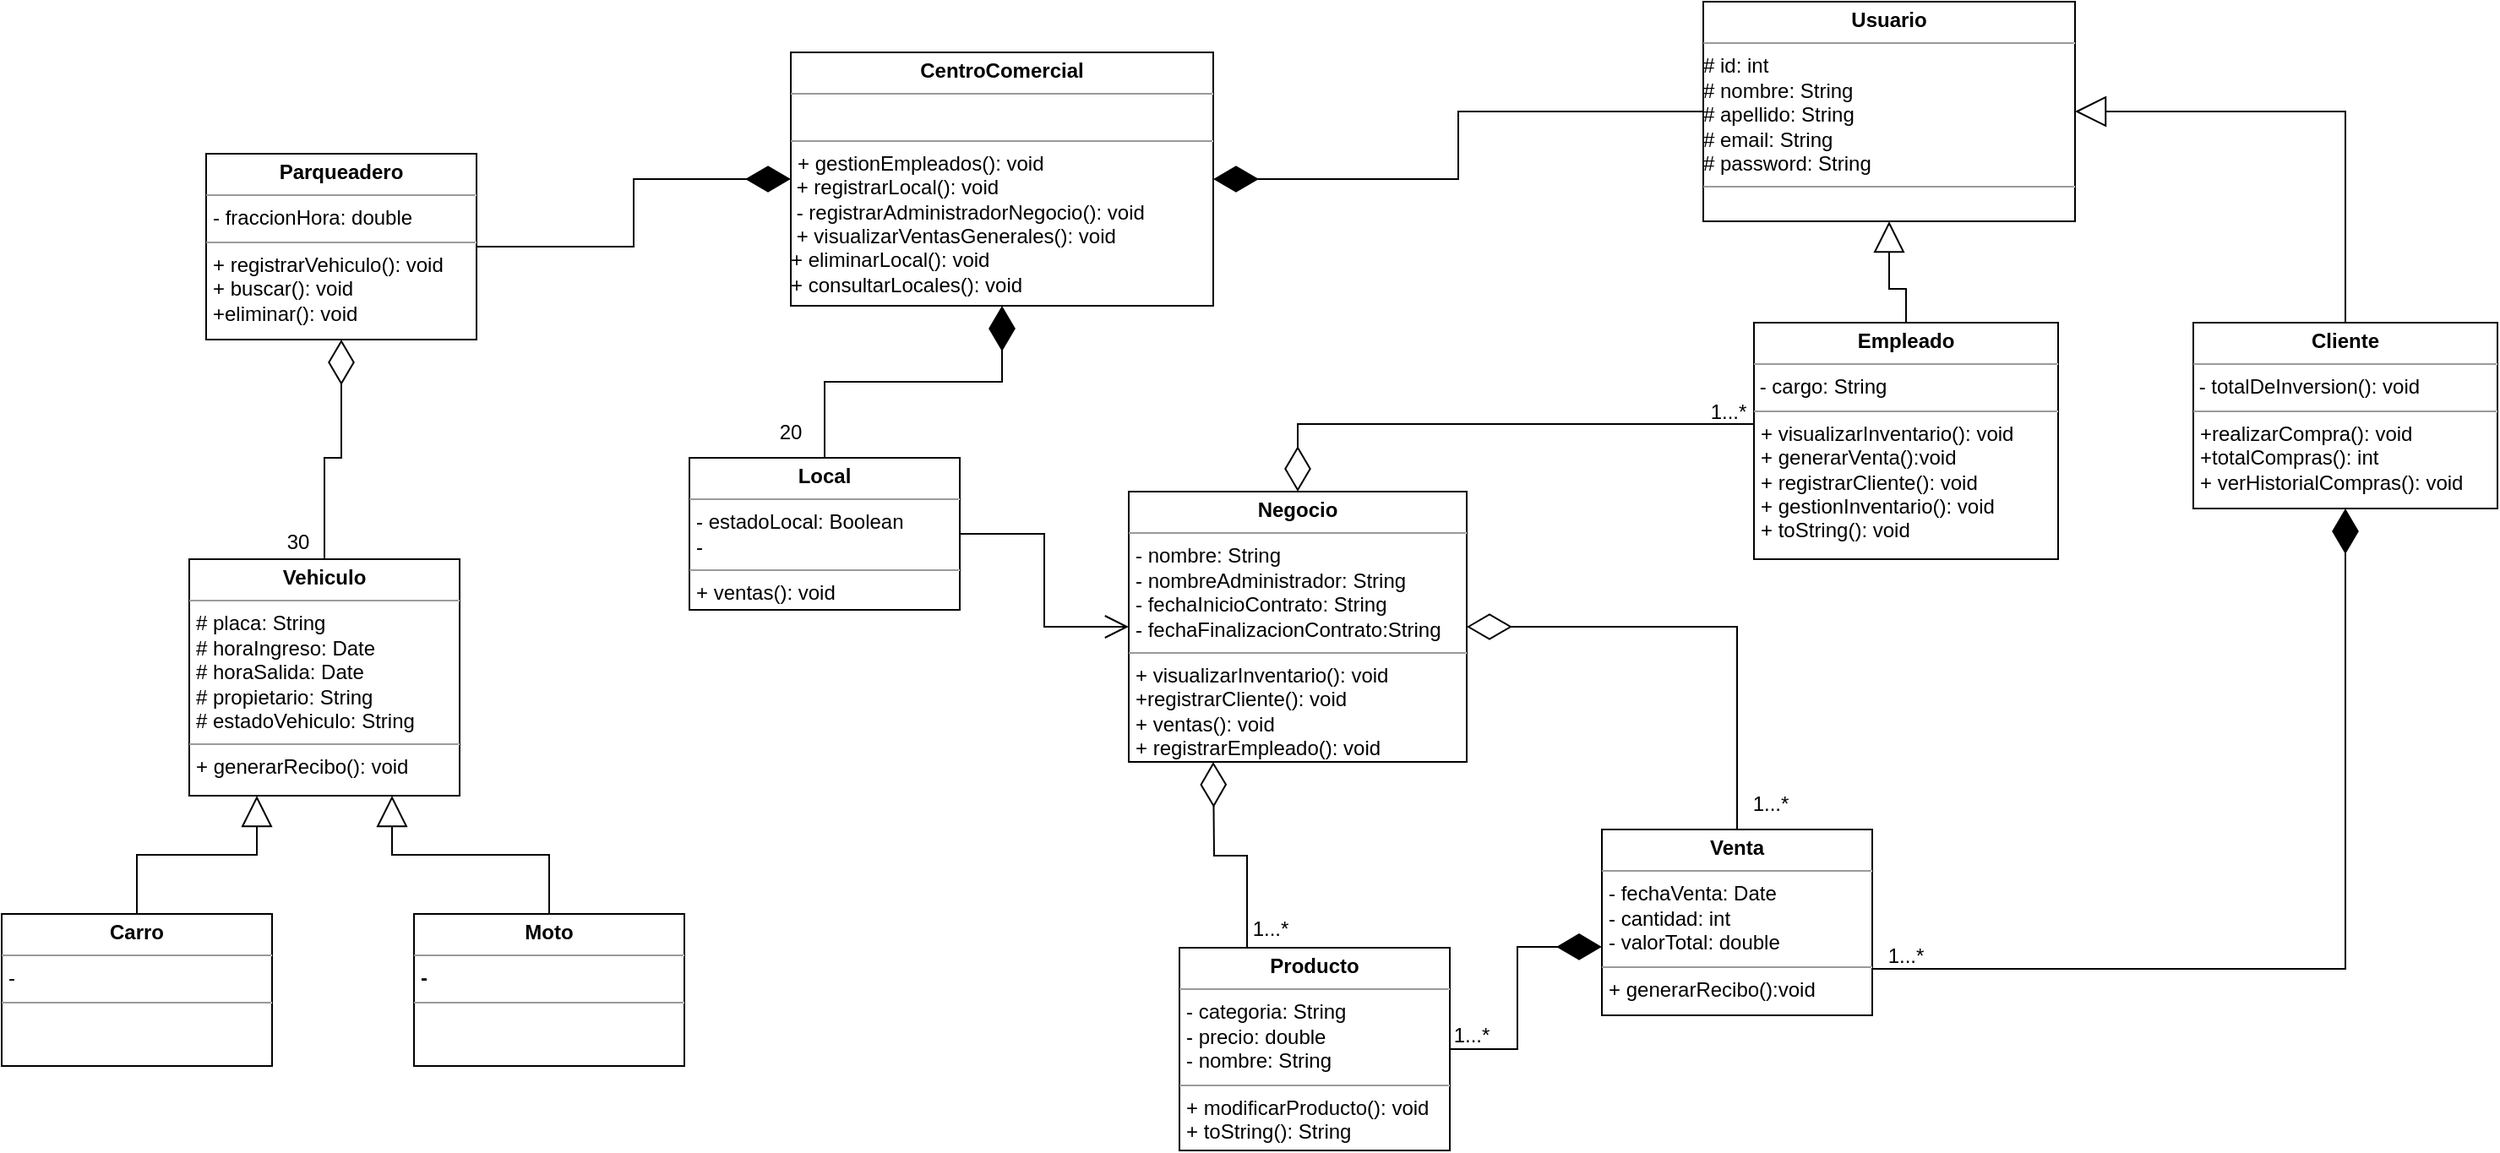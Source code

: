 <mxfile version="20.5.3" type="github" pages="4">
  <diagram id="Se-fUFtjOkQhfNqIs3zy" name="Página-7">
    <mxGraphModel dx="1676" dy="1002" grid="1" gridSize="10" guides="1" tooltips="1" connect="1" arrows="1" fold="1" page="1" pageScale="1" pageWidth="1700" pageHeight="1100" math="0" shadow="0">
      <root>
        <mxCell id="0" />
        <mxCell id="1" parent="0" />
        <mxCell id="FyIRHZAKR3jJsP5KFHac-171" value="&lt;p style=&quot;margin:0px;margin-top:4px;text-align:center;&quot;&gt;&lt;b&gt;CentroComercial&lt;/b&gt;&lt;/p&gt;&lt;hr size=&quot;1&quot;&gt;&lt;p style=&quot;margin:0px;margin-left:4px;&quot;&gt;&lt;br&gt;&lt;/p&gt;&lt;hr size=&quot;1&quot;&gt;&lt;p style=&quot;margin:0px;margin-left:4px;&quot;&gt;+ gestionEmpleados(): void&lt;br&gt;&lt;/p&gt;&lt;div&gt;&amp;nbsp;+ registrarLocal(): void&lt;/div&gt;&lt;div&gt;&amp;nbsp;- registrarAdministradorNegocio(): void&lt;/div&gt;&lt;div&gt;&amp;nbsp;+ visualizarVentasGenerales(): void&lt;/div&gt;&lt;div&gt;+ eliminarLocal(): void&lt;/div&gt;&lt;div&gt;+ consultarLocales(): void&lt;br&gt;&lt;/div&gt;" style="verticalAlign=top;align=left;overflow=fill;fontSize=12;fontFamily=Helvetica;html=1;" parent="1" vertex="1">
          <mxGeometry x="563" y="150" width="250" height="150" as="geometry" />
        </mxCell>
        <mxCell id="FyIRHZAKR3jJsP5KFHac-172" value="&lt;p style=&quot;margin:0px;margin-top:4px;text-align:center;&quot;&gt;&lt;b&gt;Negocio&lt;/b&gt;&lt;/p&gt;&lt;hr size=&quot;1&quot;&gt;&lt;p style=&quot;margin:0px;margin-left:4px;&quot;&gt;- nombre: String&lt;br&gt;&lt;/p&gt;&lt;p style=&quot;margin:0px;margin-left:4px;&quot;&gt;- nombreAdministrador: String&lt;/p&gt;&lt;p style=&quot;margin:0px;margin-left:4px;&quot;&gt;- fechaInicioContrato: String&lt;/p&gt;&lt;p style=&quot;margin:0px;margin-left:4px;&quot;&gt;- fechaFinalizacionContrato:String&lt;br&gt;&lt;/p&gt;&lt;hr size=&quot;1&quot;&gt;&lt;p style=&quot;margin:0px;margin-left:4px;&quot;&gt;+ visualizarInventario(): void&lt;/p&gt;&lt;p style=&quot;margin:0px;margin-left:4px;&quot;&gt;+registrarCliente(): void&lt;/p&gt;&lt;p style=&quot;margin:0px;margin-left:4px;&quot;&gt;+ ventas(): void&lt;/p&gt;&lt;p style=&quot;margin:0px;margin-left:4px;&quot;&gt;+ registrarEmpleado(): void&lt;br&gt;&lt;/p&gt;&lt;p style=&quot;margin:0px;margin-left:4px;&quot;&gt;+ toString(): String&lt;/p&gt;&lt;p style=&quot;margin:0px;margin-left:4px;&quot;&gt;&lt;br&gt;&lt;/p&gt;" style="verticalAlign=top;align=left;overflow=fill;fontSize=12;fontFamily=Helvetica;html=1;" parent="1" vertex="1">
          <mxGeometry x="763" y="410" width="200" height="160" as="geometry" />
        </mxCell>
        <mxCell id="FyIRHZAKR3jJsP5KFHac-173" value="&lt;p style=&quot;margin:0px;margin-top:4px;text-align:center;&quot;&gt;&lt;b&gt;Local&lt;/b&gt;&lt;/p&gt;&lt;hr size=&quot;1&quot;&gt;&lt;p style=&quot;margin:0px;margin-left:4px;&quot;&gt;- estadoLocal: Boolean&lt;/p&gt;&lt;p style=&quot;margin:0px;margin-left:4px;&quot;&gt;- &lt;br&gt;&lt;/p&gt;&lt;hr size=&quot;1&quot;&gt;&lt;p style=&quot;margin:0px;margin-left:4px;&quot;&gt;+ ventas(): void&lt;br&gt;&lt;/p&gt;" style="verticalAlign=top;align=left;overflow=fill;fontSize=12;fontFamily=Helvetica;html=1;" parent="1" vertex="1">
          <mxGeometry x="503" y="390" width="160" height="90" as="geometry" />
        </mxCell>
        <mxCell id="FyIRHZAKR3jJsP5KFHac-174" value="" style="endArrow=diamondThin;endFill=1;endSize=24;html=1;rounded=0;entryX=0.5;entryY=1;entryDx=0;entryDy=0;exitX=0.5;exitY=0;exitDx=0;exitDy=0;edgeStyle=orthogonalEdgeStyle;" parent="1" source="FyIRHZAKR3jJsP5KFHac-173" target="FyIRHZAKR3jJsP5KFHac-171" edge="1">
          <mxGeometry width="160" relative="1" as="geometry">
            <mxPoint x="683" y="320" as="sourcePoint" />
            <mxPoint x="843" y="320" as="targetPoint" />
          </mxGeometry>
        </mxCell>
        <mxCell id="FyIRHZAKR3jJsP5KFHac-175" value="&lt;p style=&quot;margin:0px;margin-top:4px;text-align:center;&quot;&gt;&lt;b&gt;Parqueadero&lt;/b&gt;&lt;/p&gt;&lt;hr size=&quot;1&quot;&gt;&lt;p style=&quot;margin:0px;margin-left:4px;&quot;&gt;- fraccionHora: double&lt;br&gt;&lt;/p&gt;&lt;hr size=&quot;1&quot;&gt;&lt;p style=&quot;margin:0px;margin-left:4px;&quot;&gt;+ registrarVehiculo(): void&lt;/p&gt;&lt;p style=&quot;margin:0px;margin-left:4px;&quot;&gt;+ buscar(): void&lt;/p&gt;&lt;p style=&quot;margin:0px;margin-left:4px;&quot;&gt;+eliminar(): void&lt;br&gt;&lt;/p&gt;" style="verticalAlign=top;align=left;overflow=fill;fontSize=12;fontFamily=Helvetica;html=1;" parent="1" vertex="1">
          <mxGeometry x="217" y="210" width="160" height="110" as="geometry" />
        </mxCell>
        <mxCell id="FyIRHZAKR3jJsP5KFHac-176" value="" style="endArrow=diamondThin;endFill=1;endSize=24;html=1;rounded=0;entryX=0;entryY=0.5;entryDx=0;entryDy=0;exitX=1;exitY=0.5;exitDx=0;exitDy=0;edgeStyle=orthogonalEdgeStyle;" parent="1" source="FyIRHZAKR3jJsP5KFHac-175" target="FyIRHZAKR3jJsP5KFHac-171" edge="1">
          <mxGeometry width="160" relative="1" as="geometry">
            <mxPoint x="583.0" y="340.0" as="sourcePoint" />
            <mxPoint x="743.0" y="250.0" as="targetPoint" />
          </mxGeometry>
        </mxCell>
        <mxCell id="FyIRHZAKR3jJsP5KFHac-177" value="" style="endArrow=open;endFill=1;endSize=12;html=1;rounded=0;exitX=1;exitY=0.5;exitDx=0;exitDy=0;entryX=0;entryY=0.5;entryDx=0;entryDy=0;edgeStyle=orthogonalEdgeStyle;" parent="1" source="FyIRHZAKR3jJsP5KFHac-173" target="FyIRHZAKR3jJsP5KFHac-172" edge="1">
          <mxGeometry width="160" relative="1" as="geometry">
            <mxPoint x="673" y="460" as="sourcePoint" />
            <mxPoint x="833" y="460" as="targetPoint" />
          </mxGeometry>
        </mxCell>
        <mxCell id="FyIRHZAKR3jJsP5KFHac-178" value="20" style="text;html=1;strokeColor=none;fillColor=none;align=center;verticalAlign=middle;whiteSpace=wrap;rounded=0;" parent="1" vertex="1">
          <mxGeometry x="533" y="360" width="60" height="30" as="geometry" />
        </mxCell>
        <mxCell id="FyIRHZAKR3jJsP5KFHac-180" value="&lt;p style=&quot;margin:0px;margin-top:4px;text-align:center;&quot;&gt;&lt;b&gt;Venta&lt;/b&gt;&lt;/p&gt;&lt;hr size=&quot;1&quot;&gt;&lt;p style=&quot;margin:0px;margin-left:4px;&quot;&gt;- fechaVenta: Date&lt;/p&gt;&lt;p style=&quot;margin:0px;margin-left:4px;&quot;&gt;- cantidad: int&lt;/p&gt;&lt;p style=&quot;margin:0px;margin-left:4px;&quot;&gt;- valorTotal: double&lt;br&gt;&lt;/p&gt;&lt;hr size=&quot;1&quot;&gt;&lt;p style=&quot;margin:0px;margin-left:4px;&quot;&gt;+ generarRecibo():void&lt;br&gt;&lt;/p&gt;" style="verticalAlign=top;align=left;overflow=fill;fontSize=12;fontFamily=Helvetica;html=1;" parent="1" vertex="1">
          <mxGeometry x="1043" y="610" width="160" height="110" as="geometry" />
        </mxCell>
        <mxCell id="FyIRHZAKR3jJsP5KFHac-181" value="&lt;p style=&quot;margin:0px;margin-top:4px;text-align:center;&quot;&gt;&lt;b&gt;Producto&lt;/b&gt;&lt;/p&gt;&lt;hr size=&quot;1&quot;&gt;&lt;p style=&quot;margin:0px;margin-left:4px;&quot;&gt;- categoria: String&lt;/p&gt;&lt;p style=&quot;margin:0px;margin-left:4px;&quot;&gt;- precio: double&lt;/p&gt;&lt;p style=&quot;margin:0px;margin-left:4px;&quot;&gt;- nombre: String&lt;br&gt;&lt;/p&gt;&lt;hr size=&quot;1&quot;&gt;&lt;p style=&quot;margin:0px;margin-left:4px;&quot;&gt;+ modificarProducto(): void&lt;/p&gt;&lt;p style=&quot;margin:0px;margin-left:4px;&quot;&gt;+ toString(): String&lt;br&gt;&lt;/p&gt;" style="verticalAlign=top;align=left;overflow=fill;fontSize=12;fontFamily=Helvetica;html=1;" parent="1" vertex="1">
          <mxGeometry x="793" y="680" width="160" height="120" as="geometry" />
        </mxCell>
        <mxCell id="FyIRHZAKR3jJsP5KFHac-182" value="&lt;p style=&quot;margin:0px;margin-top:4px;text-align:center;&quot;&gt;&lt;b&gt;Vehiculo&lt;/b&gt;&lt;/p&gt;&lt;hr size=&quot;1&quot;&gt;&lt;p style=&quot;margin:0px;margin-left:4px;&quot;&gt;# placa: String&lt;/p&gt;&lt;p style=&quot;margin:0px;margin-left:4px;&quot;&gt;# horaIngreso: Date&lt;/p&gt;&lt;p style=&quot;margin:0px;margin-left:4px;&quot;&gt;# horaSalida: Date&lt;/p&gt;&lt;p style=&quot;margin:0px;margin-left:4px;&quot;&gt;# propietario: String&lt;/p&gt;&lt;p style=&quot;margin:0px;margin-left:4px;&quot;&gt;# estadoVehiculo: String&lt;br&gt;&lt;/p&gt;&lt;hr size=&quot;1&quot;&gt;&lt;p style=&quot;margin:0px;margin-left:4px;&quot;&gt;+ generarRecibo(): void&lt;br&gt;&lt;/p&gt;" style="verticalAlign=top;align=left;overflow=fill;fontSize=12;fontFamily=Helvetica;html=1;" parent="1" vertex="1">
          <mxGeometry x="207" y="450" width="160" height="140" as="geometry" />
        </mxCell>
        <mxCell id="FyIRHZAKR3jJsP5KFHac-183" value="&lt;p style=&quot;margin:0px;margin-top:4px;text-align:center;&quot;&gt;&lt;b&gt;Carro&lt;/b&gt;&lt;/p&gt;&lt;hr size=&quot;1&quot;&gt;&lt;p style=&quot;margin:0px;margin-left:4px;&quot;&gt;- &lt;br&gt;&lt;/p&gt;&lt;hr size=&quot;1&quot;&gt;" style="verticalAlign=top;align=left;overflow=fill;fontSize=12;fontFamily=Helvetica;html=1;" parent="1" vertex="1">
          <mxGeometry x="96" y="660" width="160" height="90" as="geometry" />
        </mxCell>
        <mxCell id="FyIRHZAKR3jJsP5KFHac-184" value="&lt;p style=&quot;margin:0px;margin-top:4px;text-align:center;&quot;&gt;Moto&lt;/p&gt;&lt;hr size=&quot;1&quot;&gt;&lt;p style=&quot;margin:0px;margin-left:4px;&quot;&gt;- &lt;br&gt;&lt;/p&gt;&lt;hr size=&quot;1&quot;&gt;&lt;p style=&quot;margin:0px;margin-left:4px;&quot;&gt;&lt;br&gt;&lt;/p&gt;" style="verticalAlign=top;align=left;overflow=fill;fontSize=12;fontFamily=Helvetica;html=1;fontStyle=1" parent="1" vertex="1">
          <mxGeometry x="340" y="660" width="160" height="90" as="geometry" />
        </mxCell>
        <mxCell id="FyIRHZAKR3jJsP5KFHac-185" value="" style="endArrow=diamondThin;endFill=0;endSize=24;html=1;rounded=0;entryX=0.5;entryY=1;entryDx=0;entryDy=0;exitX=0.5;exitY=0;exitDx=0;exitDy=0;edgeStyle=orthogonalEdgeStyle;" parent="1" source="FyIRHZAKR3jJsP5KFHac-182" target="FyIRHZAKR3jJsP5KFHac-175" edge="1">
          <mxGeometry width="160" relative="1" as="geometry">
            <mxPoint x="567" y="440" as="sourcePoint" />
            <mxPoint x="727" y="440" as="targetPoint" />
            <Array as="points">
              <mxPoint x="287" y="390" />
              <mxPoint x="297" y="390" />
            </Array>
          </mxGeometry>
        </mxCell>
        <mxCell id="FyIRHZAKR3jJsP5KFHac-187" value="&lt;p style=&quot;margin:0px;margin-top:4px;text-align:center;&quot;&gt;&lt;b&gt;Usuario&lt;/b&gt;&lt;br&gt;&lt;/p&gt;&lt;hr size=&quot;1&quot;&gt;&lt;div&gt;# id: int&lt;br&gt;&lt;/div&gt;&lt;div&gt;# nombre: String&lt;/div&gt;&lt;div&gt;# apellido: String&lt;/div&gt;&lt;div&gt;# email: String&lt;/div&gt;&lt;div&gt;# password: String&lt;br&gt;&lt;/div&gt;&lt;hr size=&quot;1&quot;&gt;&lt;p style=&quot;margin:0px;margin-left:4px;&quot;&gt;&lt;br&gt;&lt;/p&gt;" style="verticalAlign=top;align=left;overflow=fill;fontSize=12;fontFamily=Helvetica;html=1;" parent="1" vertex="1">
          <mxGeometry x="1103" y="120" width="220" height="130" as="geometry" />
        </mxCell>
        <mxCell id="FyIRHZAKR3jJsP5KFHac-191" value="1...*" style="text;html=1;strokeColor=none;fillColor=none;align=center;verticalAlign=middle;whiteSpace=wrap;rounded=0;" parent="1" vertex="1">
          <mxGeometry x="847" y="659" height="20" as="geometry" />
        </mxCell>
        <mxCell id="FyIRHZAKR3jJsP5KFHac-193" value="1...*" style="text;html=1;strokeColor=none;fillColor=none;align=center;verticalAlign=middle;whiteSpace=wrap;rounded=0;" parent="1" vertex="1">
          <mxGeometry x="956" y="727" width="20" height="10" as="geometry" />
        </mxCell>
        <mxCell id="FyIRHZAKR3jJsP5KFHac-194" value="&lt;p style=&quot;margin:0px;margin-top:4px;text-align:center;&quot;&gt;&lt;b&gt;Empleado&lt;/b&gt;&lt;/p&gt;&lt;hr size=&quot;1&quot;&gt;&amp;nbsp;- cargo: String&lt;br&gt;&lt;hr size=&quot;1&quot;&gt;&lt;p style=&quot;margin:0px;margin-left:4px;&quot;&gt;+ visualizarInventario(): void&lt;/p&gt;&lt;p style=&quot;margin:0px;margin-left:4px;&quot;&gt;+ generarVenta():void&lt;/p&gt;&lt;p style=&quot;margin:0px;margin-left:4px;&quot;&gt;+ registrarCliente(): void&lt;/p&gt;&lt;p style=&quot;margin:0px;margin-left:4px;&quot;&gt;+ gestionInventario(): void&lt;/p&gt;&lt;p style=&quot;margin:0px;margin-left:4px;&quot;&gt;+ toString(): void&lt;br&gt;&lt;/p&gt;" style="verticalAlign=top;align=left;overflow=fill;fontSize=12;fontFamily=Helvetica;html=1;" parent="1" vertex="1">
          <mxGeometry x="1133" y="310" width="180" height="140" as="geometry" />
        </mxCell>
        <mxCell id="FyIRHZAKR3jJsP5KFHac-198" value="" style="endArrow=block;endSize=16;endFill=0;html=1;rounded=0;entryX=0.5;entryY=1;entryDx=0;entryDy=0;exitX=0.5;exitY=0;exitDx=0;exitDy=0;edgeStyle=orthogonalEdgeStyle;" parent="1" source="FyIRHZAKR3jJsP5KFHac-194" target="FyIRHZAKR3jJsP5KFHac-187" edge="1">
          <mxGeometry width="160" relative="1" as="geometry">
            <mxPoint x="1233" y="299.17" as="sourcePoint" />
            <mxPoint x="1393" y="299.17" as="targetPoint" />
            <Array as="points">
              <mxPoint x="1223" y="290" />
              <mxPoint x="1213" y="290" />
            </Array>
          </mxGeometry>
        </mxCell>
        <mxCell id="FyIRHZAKR3jJsP5KFHac-199" value="&lt;p style=&quot;margin:0px;margin-top:4px;text-align:center;&quot;&gt;&lt;b&gt;Cliente&lt;/b&gt;&lt;/p&gt;&lt;hr size=&quot;1&quot;&gt;&amp;nbsp;- totalDeInversion(): void&lt;br&gt;&lt;hr size=&quot;1&quot;&gt;&lt;p style=&quot;margin:0px;margin-left:4px;&quot;&gt;+realizarCompra(): void&lt;/p&gt;&lt;p style=&quot;margin:0px;margin-left:4px;&quot;&gt;+totalCompras(): int&lt;/p&gt;&lt;p style=&quot;margin:0px;margin-left:4px;&quot;&gt;+ verHistorialCompras(): void&lt;br&gt;&lt;/p&gt;" style="verticalAlign=top;align=left;overflow=fill;fontSize=12;fontFamily=Helvetica;html=1;" parent="1" vertex="1">
          <mxGeometry x="1393" y="310" width="180" height="110" as="geometry" />
        </mxCell>
        <mxCell id="FyIRHZAKR3jJsP5KFHac-200" value="" style="endArrow=block;endSize=16;endFill=0;html=1;rounded=0;entryX=1;entryY=0.5;entryDx=0;entryDy=0;exitX=0.5;exitY=0;exitDx=0;exitDy=0;edgeStyle=orthogonalEdgeStyle;" parent="1" source="FyIRHZAKR3jJsP5KFHac-199" target="FyIRHZAKR3jJsP5KFHac-187" edge="1">
          <mxGeometry width="160" relative="1" as="geometry">
            <mxPoint x="1413" y="280.0" as="sourcePoint" />
            <mxPoint x="1393" y="200.0" as="targetPoint" />
          </mxGeometry>
        </mxCell>
        <mxCell id="FyIRHZAKR3jJsP5KFHac-205" value="1...*" style="text;html=1;strokeColor=none;fillColor=none;align=center;verticalAlign=middle;whiteSpace=wrap;rounded=0;" parent="1" vertex="1">
          <mxGeometry x="1213" y="680" width="20" height="10" as="geometry" />
        </mxCell>
        <mxCell id="FyIRHZAKR3jJsP5KFHac-206" value="30" style="text;html=1;strokeColor=none;fillColor=none;align=center;verticalAlign=middle;whiteSpace=wrap;rounded=0;" parent="1" vertex="1">
          <mxGeometry x="256" y="430" width="31" height="20" as="geometry" />
        </mxCell>
        <mxCell id="FyIRHZAKR3jJsP5KFHac-207" value="" style="endArrow=block;endSize=16;endFill=0;html=1;rounded=0;exitX=0.5;exitY=0;exitDx=0;exitDy=0;edgeStyle=orthogonalEdgeStyle;entryX=0.25;entryY=1;entryDx=0;entryDy=0;" parent="1" source="FyIRHZAKR3jJsP5KFHac-183" target="FyIRHZAKR3jJsP5KFHac-182" edge="1">
          <mxGeometry width="160" relative="1" as="geometry">
            <mxPoint x="447" y="635" as="sourcePoint" />
            <mxPoint x="427" y="555" as="targetPoint" />
          </mxGeometry>
        </mxCell>
        <mxCell id="FyIRHZAKR3jJsP5KFHac-208" value="" style="endArrow=block;endSize=16;endFill=0;html=1;rounded=0;exitX=0.5;exitY=0;exitDx=0;exitDy=0;edgeStyle=orthogonalEdgeStyle;entryX=0.75;entryY=1;entryDx=0;entryDy=0;" parent="1" source="FyIRHZAKR3jJsP5KFHac-184" target="FyIRHZAKR3jJsP5KFHac-182" edge="1">
          <mxGeometry width="160" relative="1" as="geometry">
            <mxPoint x="217" y="630" as="sourcePoint" />
            <mxPoint x="257" y="550" as="targetPoint" />
          </mxGeometry>
        </mxCell>
        <mxCell id="FyIRHZAKR3jJsP5KFHac-209" value="1...*" style="text;html=1;strokeColor=none;fillColor=none;align=center;verticalAlign=middle;whiteSpace=wrap;rounded=0;" parent="1" vertex="1">
          <mxGeometry x="1103" y="353" width="30" height="20" as="geometry" />
        </mxCell>
        <mxCell id="FyIRHZAKR3jJsP5KFHac-210" value="" style="endArrow=diamondThin;endFill=0;endSize=24;html=1;rounded=0;exitX=0;exitY=0.5;exitDx=0;exitDy=0;entryX=0.5;entryY=0;entryDx=0;entryDy=0;edgeStyle=orthogonalEdgeStyle;" parent="1" source="FyIRHZAKR3jJsP5KFHac-194" target="FyIRHZAKR3jJsP5KFHac-172" edge="1">
          <mxGeometry width="160" relative="1" as="geometry">
            <mxPoint x="1093" y="430" as="sourcePoint" />
            <mxPoint x="933" y="430" as="targetPoint" />
            <Array as="points">
              <mxPoint x="1133" y="370" />
              <mxPoint x="863" y="370" />
            </Array>
          </mxGeometry>
        </mxCell>
        <mxCell id="FyIRHZAKR3jJsP5KFHac-211" value="" style="endArrow=diamondThin;endFill=0;endSize=24;html=1;rounded=0;edgeStyle=orthogonalEdgeStyle;exitX=0.25;exitY=0;exitDx=0;exitDy=0;" parent="1" source="FyIRHZAKR3jJsP5KFHac-181" edge="1">
          <mxGeometry width="160" relative="1" as="geometry">
            <mxPoint x="843" y="620" as="sourcePoint" />
            <mxPoint x="813" y="570" as="targetPoint" />
          </mxGeometry>
        </mxCell>
        <mxCell id="rfDv3cBi0Rob1JiawtFN-1" value="" style="endArrow=diamondThin;endFill=1;endSize=24;html=1;rounded=0;exitX=1;exitY=0.75;exitDx=0;exitDy=0;entryX=0.5;entryY=1;entryDx=0;entryDy=0;edgeStyle=orthogonalEdgeStyle;" parent="1" source="FyIRHZAKR3jJsP5KFHac-180" target="FyIRHZAKR3jJsP5KFHac-199" edge="1">
          <mxGeometry width="160" relative="1" as="geometry">
            <mxPoint x="1083" y="540" as="sourcePoint" />
            <mxPoint x="1243" y="540" as="targetPoint" />
          </mxGeometry>
        </mxCell>
        <mxCell id="rfDv3cBi0Rob1JiawtFN-2" value="" style="endArrow=diamondThin;endFill=1;endSize=24;html=1;rounded=0;exitX=1;exitY=0.5;exitDx=0;exitDy=0;edgeStyle=orthogonalEdgeStyle;" parent="1" source="FyIRHZAKR3jJsP5KFHac-181" edge="1">
          <mxGeometry width="160" relative="1" as="geometry">
            <mxPoint x="953" y="678.95" as="sourcePoint" />
            <mxPoint x="1043" y="679.45" as="targetPoint" />
            <Array as="points">
              <mxPoint x="993" y="740" />
              <mxPoint x="993" y="680" />
            </Array>
          </mxGeometry>
        </mxCell>
        <mxCell id="rfDv3cBi0Rob1JiawtFN-4" value="" style="endArrow=diamondThin;endFill=0;endSize=24;html=1;rounded=0;edgeStyle=orthogonalEdgeStyle;exitX=0.5;exitY=0;exitDx=0;exitDy=0;entryX=1;entryY=0.5;entryDx=0;entryDy=0;" parent="1" source="FyIRHZAKR3jJsP5KFHac-180" target="FyIRHZAKR3jJsP5KFHac-172" edge="1">
          <mxGeometry width="160" relative="1" as="geometry">
            <mxPoint x="1103" y="510" as="sourcePoint" />
            <mxPoint x="943" y="510" as="targetPoint" />
          </mxGeometry>
        </mxCell>
        <mxCell id="rfDv3cBi0Rob1JiawtFN-6" value="1...*" style="text;html=1;strokeColor=none;fillColor=none;align=center;verticalAlign=middle;whiteSpace=wrap;rounded=0;" parent="1" vertex="1">
          <mxGeometry x="1133" y="590" width="20" height="10" as="geometry" />
        </mxCell>
        <mxCell id="VboYZ_cfPFqII8MxB7yu-1" value="" style="endArrow=diamondThin;endFill=1;endSize=24;html=1;rounded=0;edgeStyle=orthogonalEdgeStyle;entryX=1;entryY=0.5;entryDx=0;entryDy=0;exitX=0;exitY=0.5;exitDx=0;exitDy=0;" parent="1" source="FyIRHZAKR3jJsP5KFHac-187" target="FyIRHZAKR3jJsP5KFHac-171" edge="1">
          <mxGeometry width="160" relative="1" as="geometry">
            <mxPoint x="1060" y="190" as="sourcePoint" />
            <mxPoint x="900" y="190" as="targetPoint" />
          </mxGeometry>
        </mxCell>
      </root>
    </mxGraphModel>
  </diagram>
  <diagram id="ohT2N6QQcAWo0nPiM2R5" name="Página-8">
    <mxGraphModel dx="1257" dy="752" grid="1" gridSize="10" guides="1" tooltips="1" connect="1" arrows="1" fold="1" page="1" pageScale="1" pageWidth="1700" pageHeight="1100" math="0" shadow="0">
      <root>
        <mxCell id="0" />
        <mxCell id="1" parent="0" />
        <mxCell id="_nHcjC6NgaVT3KqxXpBn-2" value="" style="swimlane;startSize=0;" parent="1" vertex="1">
          <mxGeometry x="480" y="110" width="700" height="790" as="geometry" />
        </mxCell>
        <mxCell id="_nHcjC6NgaVT3KqxXpBn-4" value="Centro Comercial1" style="text;align=center;fontStyle=1;verticalAlign=middle;spacingLeft=3;spacingRight=3;strokeColor=none;rotatable=0;points=[[0,0.5],[1,0.5]];portConstraint=eastwest;" parent="_nHcjC6NgaVT3KqxXpBn-2" vertex="1">
          <mxGeometry x="324" y="-7" width="80" height="26" as="geometry" />
        </mxCell>
        <mxCell id="_nHcjC6NgaVT3KqxXpBn-5" value="CU_01 registrar administrador de negocio" style="ellipse;whiteSpace=wrap;html=1;" parent="_nHcjC6NgaVT3KqxXpBn-2" vertex="1">
          <mxGeometry x="150" y="170" width="140" height="70" as="geometry" />
        </mxCell>
        <mxCell id="_nHcjC6NgaVT3KqxXpBn-6" value="CU_02 consultar estado de locales" style="ellipse;whiteSpace=wrap;html=1;" parent="_nHcjC6NgaVT3KqxXpBn-2" vertex="1">
          <mxGeometry x="340" y="26" width="140" height="70" as="geometry" />
        </mxCell>
        <mxCell id="_nHcjC6NgaVT3KqxXpBn-7" value="&amp;lt;&amp;lt;include&amp;gt;&amp;gt;" style="endArrow=open;endSize=12;dashed=1;html=1;rounded=0;exitX=1;exitY=0;exitDx=0;exitDy=0;entryX=0.5;entryY=1;entryDx=0;entryDy=0;" parent="_nHcjC6NgaVT3KqxXpBn-2" source="_nHcjC6NgaVT3KqxXpBn-5" target="_nHcjC6NgaVT3KqxXpBn-6" edge="1">
          <mxGeometry width="160" relative="1" as="geometry">
            <mxPoint x="220" y="200" as="sourcePoint" />
            <mxPoint x="380" y="200" as="targetPoint" />
          </mxGeometry>
        </mxCell>
        <mxCell id="_nHcjC6NgaVT3KqxXpBn-10" value="CU_06 asignar negocio" style="ellipse;whiteSpace=wrap;html=1;" parent="_nHcjC6NgaVT3KqxXpBn-2" vertex="1">
          <mxGeometry x="340" y="290" width="140" height="70" as="geometry" />
        </mxCell>
        <mxCell id="_nHcjC6NgaVT3KqxXpBn-11" value="&amp;lt;&amp;lt;extends&amp;gt;&amp;gt;" style="endArrow=open;endSize=12;dashed=1;html=1;rounded=0;entryX=1;entryY=1;entryDx=0;entryDy=0;" parent="_nHcjC6NgaVT3KqxXpBn-2" source="_nHcjC6NgaVT3KqxXpBn-10" target="_nHcjC6NgaVT3KqxXpBn-5" edge="1">
          <mxGeometry width="160" relative="1" as="geometry">
            <mxPoint x="340" y="140" as="sourcePoint" />
            <mxPoint x="270.0" y="225" as="targetPoint" />
          </mxGeometry>
        </mxCell>
        <mxCell id="_nHcjC6NgaVT3KqxXpBn-13" value="CU_05 registrar cliente" style="ellipse;whiteSpace=wrap;html=1;" parent="_nHcjC6NgaVT3KqxXpBn-2" vertex="1">
          <mxGeometry x="150" y="280" width="140" height="70" as="geometry" />
        </mxCell>
        <mxCell id="_nHcjC6NgaVT3KqxXpBn-14" value="CU_08 consultar cliente" style="ellipse;whiteSpace=wrap;html=1;" parent="_nHcjC6NgaVT3KqxXpBn-2" vertex="1">
          <mxGeometry x="295" y="390" width="140" height="70" as="geometry" />
        </mxCell>
        <mxCell id="_nHcjC6NgaVT3KqxXpBn-15" value="&amp;lt;&amp;lt;include&amp;gt;&amp;gt;" style="endArrow=open;endSize=12;dashed=1;html=1;rounded=0;exitX=1;exitY=1;exitDx=0;exitDy=0;entryX=0.5;entryY=0;entryDx=0;entryDy=0;" parent="_nHcjC6NgaVT3KqxXpBn-2" source="_nHcjC6NgaVT3KqxXpBn-13" target="_nHcjC6NgaVT3KqxXpBn-14" edge="1">
          <mxGeometry width="160" relative="1" as="geometry">
            <mxPoint x="270.0" y="225" as="sourcePoint" />
            <mxPoint x="344.516" y="253.66" as="targetPoint" />
          </mxGeometry>
        </mxCell>
        <mxCell id="_nHcjC6NgaVT3KqxXpBn-16" value="CU_09 actualizar información cliente" style="ellipse;whiteSpace=wrap;html=1;" parent="_nHcjC6NgaVT3KqxXpBn-2" vertex="1">
          <mxGeometry x="210" y="500" width="150" height="70" as="geometry" />
        </mxCell>
        <mxCell id="_nHcjC6NgaVT3KqxXpBn-20" value="&amp;lt;&amp;lt;include&amp;gt;&amp;gt;" style="endArrow=open;endSize=12;dashed=1;html=1;rounded=0;exitX=1;exitY=0;exitDx=0;exitDy=0;entryX=0.5;entryY=1;entryDx=0;entryDy=0;" parent="_nHcjC6NgaVT3KqxXpBn-2" source="_nHcjC6NgaVT3KqxXpBn-16" target="_nHcjC6NgaVT3KqxXpBn-14" edge="1">
          <mxGeometry width="160" relative="1" as="geometry">
            <mxPoint x="239.892" y="349.55" as="sourcePoint" />
            <mxPoint x="280" y="410.0" as="targetPoint" />
          </mxGeometry>
        </mxCell>
        <mxCell id="_nHcjC6NgaVT3KqxXpBn-21" value="CU_10 visualizar detalles ventas " style="ellipse;whiteSpace=wrap;html=1;" parent="_nHcjC6NgaVT3KqxXpBn-2" vertex="1">
          <mxGeometry x="180" y="610" width="150" height="70" as="geometry" />
        </mxCell>
        <mxCell id="_nHcjC6NgaVT3KqxXpBn-23" value="CU_11 consultar locales" style="ellipse;whiteSpace=wrap;html=1;" parent="_nHcjC6NgaVT3KqxXpBn-2" vertex="1">
          <mxGeometry x="470" y="530" width="150" height="70" as="geometry" />
        </mxCell>
        <mxCell id="_nHcjC6NgaVT3KqxXpBn-24" value="&amp;lt;&amp;lt;include&amp;gt;&amp;gt;" style="endArrow=open;endSize=12;dashed=1;html=1;rounded=0;exitX=1;exitY=0.5;exitDx=0;exitDy=0;entryX=0;entryY=0.5;entryDx=0;entryDy=0;" parent="_nHcjC6NgaVT3KqxXpBn-2" source="_nHcjC6NgaVT3KqxXpBn-21" target="_nHcjC6NgaVT3KqxXpBn-23" edge="1">
          <mxGeometry width="160" relative="1" as="geometry">
            <mxPoint x="278.033" y="520.251" as="sourcePoint" />
            <mxPoint x="310" y="460" as="targetPoint" />
          </mxGeometry>
        </mxCell>
        <mxCell id="GT2PapQvyz9W0gUa4UuZ-1" value="CU_14 eliminar negocio" style="ellipse;whiteSpace=wrap;html=1;" parent="_nHcjC6NgaVT3KqxXpBn-2" vertex="1">
          <mxGeometry x="50" y="26" width="140" height="70" as="geometry" />
        </mxCell>
        <mxCell id="GT2PapQvyz9W0gUa4UuZ-2" value="&amp;lt;&amp;lt;extends&amp;gt;&amp;gt;" style="endArrow=open;endSize=12;dashed=1;html=1;rounded=0;entryX=0;entryY=0;entryDx=0;entryDy=0;exitX=1;exitY=0;exitDx=0;exitDy=0;" parent="_nHcjC6NgaVT3KqxXpBn-2" source="GT2PapQvyz9W0gUa4UuZ-1" edge="1" target="_nHcjC6NgaVT3KqxXpBn-6">
          <mxGeometry width="160" relative="1" as="geometry">
            <mxPoint x="493.495" y="203.841" as="sourcePoint" />
            <mxPoint x="330" y="70" as="targetPoint" />
          </mxGeometry>
        </mxCell>
        <mxCell id="lUk7-JicB7e9SKoHM0sI-3" value="&amp;lt;&amp;lt;include&amp;gt;&amp;gt;" style="endArrow=open;endSize=12;dashed=1;html=1;rounded=0;entryX=0;entryY=0.5;entryDx=0;entryDy=0;" parent="_nHcjC6NgaVT3KqxXpBn-2" source="GT2PapQvyz9W0gUa4UuZ-1" target="_nHcjC6NgaVT3KqxXpBn-6" edge="1">
          <mxGeometry width="160" relative="1" as="geometry">
            <mxPoint x="300" y="215" as="sourcePoint" />
            <mxPoint x="390" y="140" as="targetPoint" />
          </mxGeometry>
        </mxCell>
        <mxCell id="me9kwOfxbLi7j0gJfrfD-1" value="CU_03 modificar estado del local" style="ellipse;whiteSpace=wrap;html=1;" vertex="1" parent="_nHcjC6NgaVT3KqxXpBn-2">
          <mxGeometry x="550" y="80" width="140" height="70" as="geometry" />
        </mxCell>
        <mxCell id="me9kwOfxbLi7j0gJfrfD-2" value="CU_07 asignar nombre de negocio" style="ellipse;whiteSpace=wrap;html=1;" vertex="1" parent="_nHcjC6NgaVT3KqxXpBn-2">
          <mxGeometry x="530" y="380" width="140" height="70" as="geometry" />
        </mxCell>
        <mxCell id="me9kwOfxbLi7j0gJfrfD-3" value="&amp;lt;&amp;lt;include&amp;gt;&amp;gt;" style="endArrow=open;endSize=12;dashed=1;html=1;rounded=0;exitX=1;exitY=0.5;exitDx=0;exitDy=0;entryX=0.5;entryY=0;entryDx=0;entryDy=0;" edge="1" parent="_nHcjC6NgaVT3KqxXpBn-2" source="_nHcjC6NgaVT3KqxXpBn-10" target="me9kwOfxbLi7j0gJfrfD-2">
          <mxGeometry width="160" relative="1" as="geometry">
            <mxPoint x="489.995" y="220.508" as="sourcePoint" />
            <mxPoint x="599.99" y="170" as="targetPoint" />
          </mxGeometry>
        </mxCell>
        <mxCell id="me9kwOfxbLi7j0gJfrfD-4" value="&amp;lt;&amp;lt;include&amp;gt;&amp;gt;" style="endArrow=open;endSize=12;dashed=1;html=1;rounded=0;exitX=1;exitY=0;exitDx=0;exitDy=0;entryX=0.5;entryY=1;entryDx=0;entryDy=0;" edge="1" parent="_nHcjC6NgaVT3KqxXpBn-2" source="_nHcjC6NgaVT3KqxXpBn-10" target="me9kwOfxbLi7j0gJfrfD-1">
          <mxGeometry width="160" relative="1" as="geometry">
            <mxPoint x="280.005" y="190.508" as="sourcePoint" />
            <mxPoint x="390" y="140" as="targetPoint" />
          </mxGeometry>
        </mxCell>
        <mxCell id="me9kwOfxbLi7j0gJfrfD-6" value="&amp;lt;&amp;lt;extends&amp;gt;&amp;gt;" style="endArrow=open;endSize=12;dashed=1;html=1;rounded=0;entryX=1;entryY=0.5;entryDx=0;entryDy=0;exitX=0.5;exitY=0;exitDx=0;exitDy=0;" edge="1" parent="_nHcjC6NgaVT3KqxXpBn-2" source="me9kwOfxbLi7j0gJfrfD-1" target="_nHcjC6NgaVT3KqxXpBn-6">
          <mxGeometry width="160" relative="1" as="geometry">
            <mxPoint x="536.544" y="124.741" as="sourcePoint" />
            <mxPoint x="450" y="80" as="targetPoint" />
          </mxGeometry>
        </mxCell>
        <mxCell id="vEZlonMj3-a33wQOicCp-2" value="CU_04 consultar administrador de negocio" style="ellipse;whiteSpace=wrap;html=1;" vertex="1" parent="_nHcjC6NgaVT3KqxXpBn-2">
          <mxGeometry x="400" y="140" width="140" height="70" as="geometry" />
        </mxCell>
        <mxCell id="vEZlonMj3-a33wQOicCp-3" value="&amp;lt;&amp;lt;include&amp;gt;&amp;gt;" style="endArrow=open;endSize=12;dashed=1;html=1;rounded=0;exitX=1;exitY=0.5;exitDx=0;exitDy=0;entryX=0;entryY=0.5;entryDx=0;entryDy=0;" edge="1" parent="_nHcjC6NgaVT3KqxXpBn-2" source="_nHcjC6NgaVT3KqxXpBn-5" target="vEZlonMj3-a33wQOicCp-2">
          <mxGeometry width="160" relative="1" as="geometry">
            <mxPoint x="279.497" y="190.251" as="sourcePoint" />
            <mxPoint x="420" y="106" as="targetPoint" />
          </mxGeometry>
        </mxCell>
        <mxCell id="BUKf_uYvmhXn13wRe4bL-1" value="CU_12 consultar informacion de empleados" style="ellipse;whiteSpace=wrap;html=1;" vertex="1" parent="_nHcjC6NgaVT3KqxXpBn-2">
          <mxGeometry x="100" y="700" width="160" height="70" as="geometry" />
        </mxCell>
        <mxCell id="BUKf_uYvmhXn13wRe4bL-3" value="CU_13 consultar fecha" style="ellipse;whiteSpace=wrap;html=1;" vertex="1" parent="_nHcjC6NgaVT3KqxXpBn-2">
          <mxGeometry x="480" y="670" width="150" height="70" as="geometry" />
        </mxCell>
        <mxCell id="BUKf_uYvmhXn13wRe4bL-4" value="&amp;lt;&amp;lt;include&amp;gt;&amp;gt;" style="endArrow=open;endSize=12;dashed=1;html=1;rounded=0;exitX=1;exitY=1;exitDx=0;exitDy=0;entryX=0;entryY=0.5;entryDx=0;entryDy=0;" edge="1" parent="_nHcjC6NgaVT3KqxXpBn-2" source="_nHcjC6NgaVT3KqxXpBn-21" target="BUKf_uYvmhXn13wRe4bL-3">
          <mxGeometry width="160" relative="1" as="geometry">
            <mxPoint x="340.0" y="655" as="sourcePoint" />
            <mxPoint x="450" y="605" as="targetPoint" />
          </mxGeometry>
        </mxCell>
        <mxCell id="_nHcjC6NgaVT3KqxXpBn-3" value="Administrador General" style="shape=umlActor;verticalLabelPosition=bottom;verticalAlign=top;html=1;outlineConnect=0;" parent="1" vertex="1">
          <mxGeometry x="380" y="300" width="30" height="60" as="geometry" />
        </mxCell>
        <mxCell id="_nHcjC6NgaVT3KqxXpBn-8" value="" style="endArrow=none;html=1;rounded=0;exitX=1;exitY=0.333;exitDx=0;exitDy=0;exitPerimeter=0;entryX=0;entryY=1;entryDx=0;entryDy=0;" parent="1" source="_nHcjC6NgaVT3KqxXpBn-3" target="_nHcjC6NgaVT3KqxXpBn-6" edge="1">
          <mxGeometry width="50" height="50" relative="1" as="geometry">
            <mxPoint x="620" y="420" as="sourcePoint" />
            <mxPoint x="740" y="200" as="targetPoint" />
          </mxGeometry>
        </mxCell>
        <mxCell id="_nHcjC6NgaVT3KqxXpBn-9" value="" style="endArrow=none;html=1;rounded=0;exitX=1;exitY=0.333;exitDx=0;exitDy=0;exitPerimeter=0;entryX=0;entryY=0.5;entryDx=0;entryDy=0;" parent="1" target="_nHcjC6NgaVT3KqxXpBn-5" edge="1">
          <mxGeometry width="50" height="50" relative="1" as="geometry">
            <mxPoint x="420.0" y="330" as="sourcePoint" />
            <mxPoint x="750" y="210" as="targetPoint" />
          </mxGeometry>
        </mxCell>
        <mxCell id="_nHcjC6NgaVT3KqxXpBn-17" value="" style="endArrow=none;html=1;rounded=0;exitX=1;exitY=0.333;exitDx=0;exitDy=0;exitPerimeter=0;entryX=0;entryY=0.5;entryDx=0;entryDy=0;" parent="1" target="_nHcjC6NgaVT3KqxXpBn-13" edge="1">
          <mxGeometry width="50" height="50" relative="1" as="geometry">
            <mxPoint x="430.0" y="340" as="sourcePoint" />
            <mxPoint x="610.0" y="335" as="targetPoint" />
          </mxGeometry>
        </mxCell>
        <mxCell id="_nHcjC6NgaVT3KqxXpBn-18" value="" style="endArrow=none;html=1;rounded=0;entryX=0;entryY=0.5;entryDx=0;entryDy=0;" parent="1" source="_nHcjC6NgaVT3KqxXpBn-3" target="_nHcjC6NgaVT3KqxXpBn-14" edge="1">
          <mxGeometry width="50" height="50" relative="1" as="geometry">
            <mxPoint x="440" y="350" as="sourcePoint" />
            <mxPoint x="590.0" y="445" as="targetPoint" />
          </mxGeometry>
        </mxCell>
        <mxCell id="_nHcjC6NgaVT3KqxXpBn-19" value="" style="endArrow=none;html=1;rounded=0;entryX=0;entryY=0;entryDx=0;entryDy=0;" parent="1" target="_nHcjC6NgaVT3KqxXpBn-16" edge="1">
          <mxGeometry width="50" height="50" relative="1" as="geometry">
            <mxPoint x="430" y="380" as="sourcePoint" />
            <mxPoint x="690" y="555.0" as="targetPoint" />
          </mxGeometry>
        </mxCell>
        <mxCell id="_nHcjC6NgaVT3KqxXpBn-22" value="" style="endArrow=none;html=1;rounded=0;entryX=0;entryY=0;entryDx=0;entryDy=0;" parent="1" target="_nHcjC6NgaVT3KqxXpBn-21" edge="1">
          <mxGeometry width="50" height="50" relative="1" as="geometry">
            <mxPoint x="390" y="380" as="sourcePoint" />
            <mxPoint x="675" y="650.0" as="targetPoint" />
          </mxGeometry>
        </mxCell>
        <mxCell id="lUk7-JicB7e9SKoHM0sI-1" value="" style="endArrow=none;html=1;rounded=0;exitX=1;exitY=0.333;exitDx=0;exitDy=0;exitPerimeter=0;entryX=0;entryY=0.5;entryDx=0;entryDy=0;" parent="1" target="GT2PapQvyz9W0gUa4UuZ-1" edge="1">
          <mxGeometry width="50" height="50" relative="1" as="geometry">
            <mxPoint x="420.0" y="330" as="sourcePoint" />
            <mxPoint x="800" y="215" as="targetPoint" />
          </mxGeometry>
        </mxCell>
        <mxCell id="BUKf_uYvmhXn13wRe4bL-2" value="" style="endArrow=none;html=1;rounded=0;entryX=0;entryY=0;entryDx=0;entryDy=0;" edge="1" parent="1" source="_nHcjC6NgaVT3KqxXpBn-3" target="BUKf_uYvmhXn13wRe4bL-1">
          <mxGeometry width="50" height="50" relative="1" as="geometry">
            <mxPoint x="400" y="390" as="sourcePoint" />
            <mxPoint x="631.556" y="730.445" as="targetPoint" />
          </mxGeometry>
        </mxCell>
      </root>
    </mxGraphModel>
  </diagram>
  <diagram id="vQSHjRNj_Q_yeYcszQU1" name="Página-9">
    <mxGraphModel dx="1077" dy="644" grid="1" gridSize="10" guides="1" tooltips="1" connect="1" arrows="1" fold="1" page="1" pageScale="1" pageWidth="1700" pageHeight="1100" math="0" shadow="0">
      <root>
        <mxCell id="0" />
        <mxCell id="1" parent="0" />
        <mxCell id="YbjtegRbU_BlA9I7pMpn-5" value="Cliente" style="shape=umlActor;verticalLabelPosition=bottom;verticalAlign=top;html=1;" vertex="1" parent="1">
          <mxGeometry x="600" y="360" width="30" height="60" as="geometry" />
        </mxCell>
        <mxCell id="YbjtegRbU_BlA9I7pMpn-6" value="" style="swimlane;startSize=0;" vertex="1" parent="1">
          <mxGeometry x="720" y="160" width="670" height="510" as="geometry" />
        </mxCell>
        <mxCell id="YbjtegRbU_BlA9I7pMpn-11" value="Centro Comercial2" style="text;align=center;fontStyle=1;verticalAlign=middle;spacingLeft=3;spacingRight=3;strokeColor=none;rotatable=0;points=[[0,0.5],[1,0.5]];portConstraint=eastwest;" vertex="1" parent="YbjtegRbU_BlA9I7pMpn-6">
          <mxGeometry x="195" y="10" width="80" height="26" as="geometry" />
        </mxCell>
        <mxCell id="YbjtegRbU_BlA9I7pMpn-13" value="CU_01 generar registro" style="ellipse;whiteSpace=wrap;html=1;" vertex="1" parent="YbjtegRbU_BlA9I7pMpn-6">
          <mxGeometry x="40" y="60" width="140" height="70" as="geometry" />
        </mxCell>
        <mxCell id="YbjtegRbU_BlA9I7pMpn-14" value="CU_02 consultar cliente" style="ellipse;whiteSpace=wrap;html=1;" vertex="1" parent="YbjtegRbU_BlA9I7pMpn-6">
          <mxGeometry x="315" y="20" width="135" height="70" as="geometry" />
        </mxCell>
        <mxCell id="YbjtegRbU_BlA9I7pMpn-15" value="&amp;lt;&amp;lt;include" style="endArrow=open;endSize=12;dashed=1;html=1;rounded=0;exitX=1;exitY=0;exitDx=0;exitDy=0;entryX=0;entryY=0.5;entryDx=0;entryDy=0;" edge="1" parent="YbjtegRbU_BlA9I7pMpn-6" source="YbjtegRbU_BlA9I7pMpn-13" target="YbjtegRbU_BlA9I7pMpn-14">
          <mxGeometry width="160" relative="1" as="geometry">
            <mxPoint x="280" y="240" as="sourcePoint" />
            <mxPoint x="440" y="240" as="targetPoint" />
          </mxGeometry>
        </mxCell>
        <mxCell id="YbjtegRbU_BlA9I7pMpn-17" value="CU_03 generar compra" style="ellipse;whiteSpace=wrap;html=1;" vertex="1" parent="YbjtegRbU_BlA9I7pMpn-6">
          <mxGeometry x="55" y="160" width="140" height="70" as="geometry" />
        </mxCell>
        <mxCell id="YbjtegRbU_BlA9I7pMpn-18" value="CU_04 consultar negocio" style="ellipse;whiteSpace=wrap;html=1;" vertex="1" parent="YbjtegRbU_BlA9I7pMpn-6">
          <mxGeometry x="250" y="210" width="140" height="70" as="geometry" />
        </mxCell>
        <mxCell id="YbjtegRbU_BlA9I7pMpn-19" value="&amp;lt;&amp;lt;include&amp;gt;&amp;gt;" style="endArrow=open;endSize=12;dashed=1;html=1;rounded=0;exitX=1;exitY=0.5;exitDx=0;exitDy=0;entryX=0;entryY=0.5;entryDx=0;entryDy=0;" edge="1" parent="YbjtegRbU_BlA9I7pMpn-6" source="YbjtegRbU_BlA9I7pMpn-17" target="YbjtegRbU_BlA9I7pMpn-18">
          <mxGeometry width="160" relative="1" as="geometry">
            <mxPoint x="190" y="175" as="sourcePoint" />
            <mxPoint x="295.0" y="115" as="targetPoint" />
          </mxGeometry>
        </mxCell>
        <mxCell id="YbjtegRbU_BlA9I7pMpn-20" value="CU_05 separar compra" style="ellipse;whiteSpace=wrap;html=1;" vertex="1" parent="YbjtegRbU_BlA9I7pMpn-6">
          <mxGeometry x="80" y="300" width="140" height="70" as="geometry" />
        </mxCell>
        <mxCell id="YbjtegRbU_BlA9I7pMpn-21" value="&amp;lt;&amp;lt;include&amp;gt;&amp;gt;" style="endArrow=open;endSize=12;dashed=1;html=1;rounded=0;exitX=1;exitY=0;exitDx=0;exitDy=0;entryX=0.5;entryY=1;entryDx=0;entryDy=0;" edge="1" parent="YbjtegRbU_BlA9I7pMpn-6" source="YbjtegRbU_BlA9I7pMpn-20" target="YbjtegRbU_BlA9I7pMpn-18">
          <mxGeometry width="160" relative="1" as="geometry">
            <mxPoint x="190" y="295" as="sourcePoint" />
            <mxPoint x="280" y="235" as="targetPoint" />
          </mxGeometry>
        </mxCell>
        <mxCell id="YbjtegRbU_BlA9I7pMpn-22" value="&amp;lt;&amp;lt;extends&amp;gt;&amp;gt;" style="endArrow=open;endSize=12;dashed=1;html=1;rounded=0;exitX=0.5;exitY=0;exitDx=0;exitDy=0;entryX=0.5;entryY=1;entryDx=0;entryDy=0;" edge="1" parent="YbjtegRbU_BlA9I7pMpn-6" source="YbjtegRbU_BlA9I7pMpn-20" target="YbjtegRbU_BlA9I7pMpn-17">
          <mxGeometry width="160" relative="1" as="geometry">
            <mxPoint x="299.919" y="370.464" as="sourcePoint" />
            <mxPoint x="350" y="270" as="targetPoint" />
          </mxGeometry>
        </mxCell>
        <mxCell id="YbjtegRbU_BlA9I7pMpn-23" value="CU_06 fijar fecha" style="ellipse;whiteSpace=wrap;html=1;" vertex="1" parent="YbjtegRbU_BlA9I7pMpn-6">
          <mxGeometry x="310" y="370" width="140" height="70" as="geometry" />
        </mxCell>
        <mxCell id="YbjtegRbU_BlA9I7pMpn-24" value="&amp;lt;&amp;lt;include&amp;gt;&amp;gt;" style="endArrow=open;endSize=12;dashed=1;html=1;rounded=0;exitX=1;exitY=1;exitDx=0;exitDy=0;entryX=0;entryY=0.5;entryDx=0;entryDy=0;" edge="1" parent="YbjtegRbU_BlA9I7pMpn-6" source="YbjtegRbU_BlA9I7pMpn-20" target="YbjtegRbU_BlA9I7pMpn-23">
          <mxGeometry width="160" relative="1" as="geometry">
            <mxPoint x="169.919" y="475.464" as="sourcePoint" />
            <mxPoint x="350" y="335" as="targetPoint" />
          </mxGeometry>
        </mxCell>
        <mxCell id="YbjtegRbU_BlA9I7pMpn-33" value="CU_07 visualizar historial de compras" style="ellipse;whiteSpace=wrap;html=1;" vertex="1" parent="YbjtegRbU_BlA9I7pMpn-6">
          <mxGeometry x="80" y="420" width="150" height="70" as="geometry" />
        </mxCell>
        <mxCell id="F8mGDZ-H-TpPNWaYsOZC-1" value="CU_08 consultar multa" style="ellipse;whiteSpace=wrap;html=1;" vertex="1" parent="YbjtegRbU_BlA9I7pMpn-6">
          <mxGeometry x="300" y="120" width="140" height="70" as="geometry" />
        </mxCell>
        <mxCell id="F8mGDZ-H-TpPNWaYsOZC-2" value="CU_09 inhabilitar compra" style="ellipse;whiteSpace=wrap;html=1;" vertex="1" parent="YbjtegRbU_BlA9I7pMpn-6">
          <mxGeometry x="520" y="160" width="140" height="70" as="geometry" />
        </mxCell>
        <mxCell id="F8mGDZ-H-TpPNWaYsOZC-3" value="&amp;lt;&amp;lt;include&amp;gt;&amp;gt;" style="endArrow=open;endSize=12;dashed=1;html=1;rounded=0;exitX=1;exitY=0;exitDx=0;exitDy=0;entryX=0;entryY=0.5;entryDx=0;entryDy=0;" edge="1" parent="YbjtegRbU_BlA9I7pMpn-6" source="YbjtegRbU_BlA9I7pMpn-17" target="F8mGDZ-H-TpPNWaYsOZC-1">
          <mxGeometry width="160" relative="1" as="geometry">
            <mxPoint x="349.995" y="259.998" as="sourcePoint" />
            <mxPoint x="479.99" y="209.49" as="targetPoint" />
          </mxGeometry>
        </mxCell>
        <mxCell id="F8mGDZ-H-TpPNWaYsOZC-4" value="&amp;lt;&amp;lt;extends&amp;gt;&amp;gt;" style="endArrow=open;endSize=12;dashed=1;html=1;rounded=0;exitX=0;exitY=0.5;exitDx=0;exitDy=0;entryX=1;entryY=0.5;entryDx=0;entryDy=0;" edge="1" parent="YbjtegRbU_BlA9I7pMpn-6" source="F8mGDZ-H-TpPNWaYsOZC-2" target="F8mGDZ-H-TpPNWaYsOZC-1">
          <mxGeometry width="160" relative="1" as="geometry">
            <mxPoint x="495" y="300" as="sourcePoint" />
            <mxPoint x="470" y="230" as="targetPoint" />
          </mxGeometry>
        </mxCell>
        <mxCell id="Oy8hj6I-aB0kV3ms7uHE-1" value="&amp;lt;&amp;lt;include&amp;gt;&amp;gt;" style="endArrow=open;endSize=12;dashed=1;html=1;rounded=0;exitX=1;exitY=0.5;exitDx=0;exitDy=0;entryX=1;entryY=1;entryDx=0;entryDy=0;edgeStyle=orthogonalEdgeStyle;" edge="1" parent="YbjtegRbU_BlA9I7pMpn-6">
          <mxGeometry x="-0.154" y="8" width="160" relative="1" as="geometry">
            <mxPoint x="220" y="338.0" as="sourcePoint" />
            <mxPoint x="419.497" y="182.749" as="targetPoint" />
            <mxPoint as="offset" />
          </mxGeometry>
        </mxCell>
        <mxCell id="YbjtegRbU_BlA9I7pMpn-30" value="" style="endArrow=none;html=1;rounded=0;fontSize=11;entryX=0;entryY=0.5;entryDx=0;entryDy=0;" edge="1" parent="1" source="YbjtegRbU_BlA9I7pMpn-5" target="YbjtegRbU_BlA9I7pMpn-13">
          <mxGeometry width="50" height="50" relative="1" as="geometry">
            <mxPoint x="850" y="500" as="sourcePoint" />
            <mxPoint x="900" y="450" as="targetPoint" />
          </mxGeometry>
        </mxCell>
        <mxCell id="YbjtegRbU_BlA9I7pMpn-31" value="" style="endArrow=none;html=1;rounded=0;fontSize=11;entryX=0;entryY=0.5;entryDx=0;entryDy=0;" edge="1" parent="1" target="YbjtegRbU_BlA9I7pMpn-17">
          <mxGeometry width="50" height="50" relative="1" as="geometry">
            <mxPoint x="640" y="388.621" as="sourcePoint" />
            <mxPoint x="770.0" y="290" as="targetPoint" />
          </mxGeometry>
        </mxCell>
        <mxCell id="YbjtegRbU_BlA9I7pMpn-32" value="" style="endArrow=none;html=1;rounded=0;fontSize=11;entryX=0;entryY=0.5;entryDx=0;entryDy=0;" edge="1" parent="1" target="YbjtegRbU_BlA9I7pMpn-20">
          <mxGeometry width="50" height="50" relative="1" as="geometry">
            <mxPoint x="640" y="400" as="sourcePoint" />
            <mxPoint x="775" y="425" as="targetPoint" />
          </mxGeometry>
        </mxCell>
        <mxCell id="YbjtegRbU_BlA9I7pMpn-34" value="" style="endArrow=none;html=1;rounded=0;fontSize=11;entryX=0;entryY=0.5;entryDx=0;entryDy=0;exitX=1;exitY=1;exitDx=0;exitDy=0;exitPerimeter=0;" edge="1" parent="1" source="YbjtegRbU_BlA9I7pMpn-5" target="YbjtegRbU_BlA9I7pMpn-33">
          <mxGeometry width="50" height="50" relative="1" as="geometry">
            <mxPoint x="650" y="410" as="sourcePoint" />
            <mxPoint x="775" y="504" as="targetPoint" />
          </mxGeometry>
        </mxCell>
      </root>
    </mxGraphModel>
  </diagram>
  <diagram id="iXeVUx2i3qTCl8NVip3o" name="Página-4">
    <mxGraphModel dx="1676" dy="1002" grid="1" gridSize="10" guides="1" tooltips="1" connect="1" arrows="1" fold="1" page="1" pageScale="1" pageWidth="1700" pageHeight="1100" math="0" shadow="0">
      <root>
        <mxCell id="0" />
        <mxCell id="1" parent="0" />
        <mxCell id="AgZHA6mLQ2DC2iVvmBWP-1" value="Administrador Negocio" style="shape=umlActor;verticalLabelPosition=bottom;verticalAlign=top;html=1;outlineConnect=0;fontSize=11;" vertex="1" parent="1">
          <mxGeometry x="280" y="300" width="30" height="60" as="geometry" />
        </mxCell>
        <mxCell id="AgZHA6mLQ2DC2iVvmBWP-2" value="" style="swimlane;startSize=0;fontSize=11;" vertex="1" parent="1">
          <mxGeometry x="540" width="850" height="1070" as="geometry" />
        </mxCell>
        <mxCell id="AgZHA6mLQ2DC2iVvmBWP-3" value="Centro Comercial" style="text;align=center;fontStyle=1;verticalAlign=middle;spacingLeft=3;spacingRight=3;strokeColor=none;rotatable=0;points=[[0,0.5],[1,0.5]];portConstraint=eastwest;fontSize=11;" vertex="1" parent="AgZHA6mLQ2DC2iVvmBWP-2">
          <mxGeometry x="351.5" width="80" height="26" as="geometry" />
        </mxCell>
        <mxCell id="t7Mrjyf4lfDltYR6Peaw-3" value="CU_02 visualizar inventario" style="ellipse;whiteSpace=wrap;html=1;fontSize=11;" vertex="1" parent="AgZHA6mLQ2DC2iVvmBWP-2">
          <mxGeometry x="31.25" y="660" width="140" height="70" as="geometry" />
        </mxCell>
        <mxCell id="o87NlCN1QXnpaqg5qae4-1" value="CU_03 modificar producto" style="ellipse;whiteSpace=wrap;html=1;fontSize=11;" vertex="1" parent="AgZHA6mLQ2DC2iVvmBWP-2">
          <mxGeometry x="306.75" y="710" width="140" height="70" as="geometry" />
        </mxCell>
        <mxCell id="_HavNfcjE7pdmQ5R47-U-1" value="CU_04 marcar promoción del producto" style="ellipse;whiteSpace=wrap;html=1;fontSize=11;" vertex="1" parent="AgZHA6mLQ2DC2iVvmBWP-2">
          <mxGeometry x="465.25" y="750" width="150" height="70" as="geometry" />
        </mxCell>
        <mxCell id="__UVg9mrHGNrhYe9baEy-1" value="&amp;lt;&amp;lt;extends&amp;gt;&amp;gt;" style="endArrow=open;endSize=12;dashed=1;html=1;rounded=0;exitX=0.5;exitY=0;exitDx=0;exitDy=0;entryX=1;entryY=0.5;entryDx=0;entryDy=0;" edge="1" parent="AgZHA6mLQ2DC2iVvmBWP-2" source="_HavNfcjE7pdmQ5R47-U-1" target="o87NlCN1QXnpaqg5qae4-1">
          <mxGeometry width="160" relative="1" as="geometry">
            <mxPoint x="400" y="360" as="sourcePoint" />
            <mxPoint x="375" y="290" as="targetPoint" />
          </mxGeometry>
        </mxCell>
        <mxCell id="__UVg9mrHGNrhYe9baEy-3" value="CU_05 ver producto" style="ellipse;whiteSpace=wrap;html=1;fontSize=11;" vertex="1" parent="AgZHA6mLQ2DC2iVvmBWP-2">
          <mxGeometry x="182" y="590" width="140" height="70" as="geometry" />
        </mxCell>
        <mxCell id="XpDPWH2SxQ0wCnEB7ern-1" value="CU_06 asignar porcentaje de descuento al producto" style="ellipse;whiteSpace=wrap;html=1;fontSize=11;" vertex="1" parent="AgZHA6mLQ2DC2iVvmBWP-2">
          <mxGeometry x="615.25" y="830" width="150" height="70" as="geometry" />
        </mxCell>
        <mxCell id="XpDPWH2SxQ0wCnEB7ern-2" value="CU_07 deliminar descuento" style="ellipse;whiteSpace=wrap;html=1;fontSize=11;" vertex="1" parent="AgZHA6mLQ2DC2iVvmBWP-2">
          <mxGeometry x="685.25" y="940" width="150" height="70" as="geometry" />
        </mxCell>
        <mxCell id="XpDPWH2SxQ0wCnEB7ern-3" value="&amp;lt;&amp;lt;include&amp;gt;&amp;gt;" style="endArrow=open;endSize=12;dashed=1;html=1;rounded=0;exitX=1;exitY=0.5;exitDx=0;exitDy=0;entryX=0.5;entryY=0;entryDx=0;entryDy=0;" edge="1" parent="AgZHA6mLQ2DC2iVvmBWP-2" source="_HavNfcjE7pdmQ5R47-U-1" target="XpDPWH2SxQ0wCnEB7ern-1">
          <mxGeometry width="160" relative="1" as="geometry">
            <mxPoint x="380" y="190" as="sourcePoint" />
            <mxPoint x="340" y="110.0" as="targetPoint" />
          </mxGeometry>
        </mxCell>
        <mxCell id="XpDPWH2SxQ0wCnEB7ern-4" value="&amp;lt;&amp;lt;include&amp;gt;&amp;gt;" style="endArrow=open;endSize=12;dashed=1;html=1;rounded=0;exitX=1;exitY=1;exitDx=0;exitDy=0;entryX=0.5;entryY=0;entryDx=0;entryDy=0;" edge="1" parent="AgZHA6mLQ2DC2iVvmBWP-2" source="XpDPWH2SxQ0wCnEB7ern-1" target="XpDPWH2SxQ0wCnEB7ern-2">
          <mxGeometry width="160" relative="1" as="geometry">
            <mxPoint x="380" y="260" as="sourcePoint" />
            <mxPoint x="315" y="310" as="targetPoint" />
          </mxGeometry>
        </mxCell>
        <mxCell id="XpDPWH2SxQ0wCnEB7ern-7" value="&amp;lt;&amp;lt;extends&amp;gt;&amp;gt;" style="endArrow=open;endSize=12;dashed=1;html=1;rounded=0;exitX=0.5;exitY=0;exitDx=0;exitDy=0;entryX=0.5;entryY=1;entryDx=0;entryDy=0;" edge="1" parent="AgZHA6mLQ2DC2iVvmBWP-2" source="o87NlCN1QXnpaqg5qae4-1" target="__UVg9mrHGNrhYe9baEy-3">
          <mxGeometry width="160" relative="1" as="geometry">
            <mxPoint x="380" y="190" as="sourcePoint" />
            <mxPoint x="340" y="110" as="targetPoint" />
          </mxGeometry>
        </mxCell>
        <mxCell id="XpDPWH2SxQ0wCnEB7ern-8" value="CU_01 visualizar historial de ventas" style="ellipse;whiteSpace=wrap;html=1;fontSize=11;" vertex="1" parent="AgZHA6mLQ2DC2iVvmBWP-2">
          <mxGeometry x="92.25" y="510" width="140" height="70" as="geometry" />
        </mxCell>
        <mxCell id="NtUhvBVjt3u0mF7LcHmR-1" value="CU_08 visualizar cantidad de dinero invertido por clientes" style="ellipse;whiteSpace=wrap;html=1;fontSize=11;" vertex="1" parent="AgZHA6mLQ2DC2iVvmBWP-2">
          <mxGeometry x="390" y="450" width="150" height="80" as="geometry" />
        </mxCell>
        <mxCell id="NtUhvBVjt3u0mF7LcHmR-3" value="&amp;lt;&amp;lt;extends&amp;gt;&amp;gt;" style="endArrow=open;endSize=12;dashed=1;html=1;rounded=0;exitX=0;exitY=0.5;exitDx=0;exitDy=0;entryX=1;entryY=0.5;entryDx=0;entryDy=0;" edge="1" parent="AgZHA6mLQ2DC2iVvmBWP-2" source="NtUhvBVjt3u0mF7LcHmR-1" target="XpDPWH2SxQ0wCnEB7ern-8">
          <mxGeometry width="160" relative="1" as="geometry">
            <mxPoint x="250" y="150" as="sourcePoint" />
            <mxPoint x="170" y="220" as="targetPoint" />
          </mxGeometry>
        </mxCell>
        <mxCell id="NtUhvBVjt3u0mF7LcHmR-4" value="CU_09 visualizar cantidad de dinero en un periodo de tiempo" style="ellipse;whiteSpace=wrap;html=1;fontSize=11;" vertex="1" parent="AgZHA6mLQ2DC2iVvmBWP-2">
          <mxGeometry x="146" y="400" width="171.5" height="80" as="geometry" />
        </mxCell>
        <mxCell id="NtUhvBVjt3u0mF7LcHmR-5" value="CU_10 seleccionar fecha de inicio" style="ellipse;whiteSpace=wrap;html=1;fontSize=11;" vertex="1" parent="AgZHA6mLQ2DC2iVvmBWP-2">
          <mxGeometry x="156" y="250" width="161.5" height="80" as="geometry" />
        </mxCell>
        <mxCell id="NtUhvBVjt3u0mF7LcHmR-6" value="&amp;lt;&amp;lt;include&amp;gt;&amp;gt;" style="endArrow=open;endSize=12;dashed=1;html=1;rounded=0;exitX=0.5;exitY=0;exitDx=0;exitDy=0;entryX=0.5;entryY=1;entryDx=0;entryDy=0;" edge="1" parent="AgZHA6mLQ2DC2iVvmBWP-2" source="NtUhvBVjt3u0mF7LcHmR-4" target="NtUhvBVjt3u0mF7LcHmR-5">
          <mxGeometry width="160" relative="1" as="geometry">
            <mxPoint x="296.5" y="300" as="sourcePoint" />
            <mxPoint x="361.5" y="250" as="targetPoint" />
          </mxGeometry>
        </mxCell>
        <mxCell id="NtUhvBVjt3u0mF7LcHmR-8" value="CU_11 seleccionar fecha final" style="ellipse;whiteSpace=wrap;html=1;fontSize=11;" vertex="1" parent="AgZHA6mLQ2DC2iVvmBWP-2">
          <mxGeometry x="352.5" y="300" width="161.5" height="80" as="geometry" />
        </mxCell>
        <mxCell id="NtUhvBVjt3u0mF7LcHmR-9" value="&amp;lt;&amp;lt;include&amp;gt;&amp;gt;" style="endArrow=open;endSize=12;dashed=1;html=1;rounded=0;exitX=1;exitY=0;exitDx=0;exitDy=0;entryX=0;entryY=1;entryDx=0;entryDy=0;" edge="1" parent="AgZHA6mLQ2DC2iVvmBWP-2" source="NtUhvBVjt3u0mF7LcHmR-4" target="NtUhvBVjt3u0mF7LcHmR-8">
          <mxGeometry width="160" relative="1" as="geometry">
            <mxPoint x="130.75" y="320" as="sourcePoint" />
            <mxPoint x="119.25" y="240" as="targetPoint" />
          </mxGeometry>
        </mxCell>
        <mxCell id="NtUhvBVjt3u0mF7LcHmR-12" value="CU_12 generar multa" style="ellipse;whiteSpace=wrap;html=1;fontSize=11;" vertex="1" parent="AgZHA6mLQ2DC2iVvmBWP-2">
          <mxGeometry x="81.5" y="150" width="161.5" height="80" as="geometry" />
        </mxCell>
        <mxCell id="NtUhvBVjt3u0mF7LcHmR-13" value="CU_13 consultar cliente" style="ellipse;whiteSpace=wrap;html=1;fontSize=11;" vertex="1" parent="AgZHA6mLQ2DC2iVvmBWP-2">
          <mxGeometry x="330" y="150" width="161.5" height="80" as="geometry" />
        </mxCell>
        <mxCell id="NtUhvBVjt3u0mF7LcHmR-14" value="CU_13 consultar fecha de separación del producto " style="ellipse;whiteSpace=wrap;html=1;fontSize=11;" vertex="1" parent="AgZHA6mLQ2DC2iVvmBWP-2">
          <mxGeometry x="550" y="200" width="161.5" height="80" as="geometry" />
        </mxCell>
        <mxCell id="NtUhvBVjt3u0mF7LcHmR-17" value="&amp;lt;&amp;lt;include&amp;gt;&amp;gt;" style="endArrow=open;endSize=12;dashed=1;html=1;rounded=0;exitX=1;exitY=0.5;exitDx=0;exitDy=0;entryX=0;entryY=0.5;entryDx=0;entryDy=0;" edge="1" parent="AgZHA6mLQ2DC2iVvmBWP-2" source="NtUhvBVjt3u0mF7LcHmR-13" target="NtUhvBVjt3u0mF7LcHmR-14">
          <mxGeometry width="160" relative="1" as="geometry">
            <mxPoint x="125.75" y="320" as="sourcePoint" />
            <mxPoint x="130.75" y="250" as="targetPoint" />
          </mxGeometry>
        </mxCell>
        <mxCell id="und5uDHeHWhiXlgHpSK9-1" value="&amp;lt;&amp;lt;include&amp;gt;&amp;gt;" style="endArrow=open;endSize=12;dashed=1;html=1;rounded=0;exitX=1;exitY=0.5;exitDx=0;exitDy=0;entryX=0;entryY=0.5;entryDx=0;entryDy=0;" edge="1" parent="AgZHA6mLQ2DC2iVvmBWP-2" source="NtUhvBVjt3u0mF7LcHmR-12" target="NtUhvBVjt3u0mF7LcHmR-13">
          <mxGeometry width="160" relative="1" as="geometry">
            <mxPoint x="481.5" y="90" as="sourcePoint" />
            <mxPoint x="540.0" y="140" as="targetPoint" />
          </mxGeometry>
        </mxCell>
        <mxCell id="und5uDHeHWhiXlgHpSK9-2" value="CU_12 liberar multa" style="ellipse;whiteSpace=wrap;html=1;fontSize=11;" vertex="1" parent="AgZHA6mLQ2DC2iVvmBWP-2">
          <mxGeometry x="155" y="26" width="161.5" height="80" as="geometry" />
        </mxCell>
        <mxCell id="und5uDHeHWhiXlgHpSK9-3" value="&amp;lt;&amp;lt;extends&amp;gt;&amp;gt;" style="endArrow=open;endSize=12;dashed=1;html=1;rounded=0;exitX=0.5;exitY=1;exitDx=0;exitDy=0;entryX=0.5;entryY=0;entryDx=0;entryDy=0;" edge="1" parent="AgZHA6mLQ2DC2iVvmBWP-2" source="und5uDHeHWhiXlgHpSK9-2" target="NtUhvBVjt3u0mF7LcHmR-12">
          <mxGeometry width="160" relative="1" as="geometry">
            <mxPoint x="281.56" y="110.004" as="sourcePoint" />
            <mxPoint x="170" y="146.67" as="targetPoint" />
          </mxGeometry>
        </mxCell>
        <mxCell id="und5uDHeHWhiXlgHpSK9-4" value="&amp;lt;&amp;lt;include&amp;gt;&amp;gt;" style="endArrow=open;endSize=12;dashed=1;html=1;rounded=0;exitX=1;exitY=1;exitDx=0;exitDy=0;entryX=0.5;entryY=0;entryDx=0;entryDy=0;" edge="1" parent="AgZHA6mLQ2DC2iVvmBWP-2" source="und5uDHeHWhiXlgHpSK9-2" target="NtUhvBVjt3u0mF7LcHmR-13">
          <mxGeometry width="160" relative="1" as="geometry">
            <mxPoint x="253.0" y="200" as="sourcePoint" />
            <mxPoint x="340.0" y="200" as="targetPoint" />
          </mxGeometry>
        </mxCell>
        <mxCell id="und5uDHeHWhiXlgHpSK9-6" value="CU_05 verificar información" style="ellipse;whiteSpace=wrap;html=1;fontSize=11;" vertex="1" parent="AgZHA6mLQ2DC2iVvmBWP-2">
          <mxGeometry x="475.25" y="640" width="140" height="70" as="geometry" />
        </mxCell>
        <mxCell id="und5uDHeHWhiXlgHpSK9-11" value="&amp;lt;&amp;lt;include&amp;gt;&amp;gt;" style="endArrow=open;endSize=12;dashed=1;html=1;rounded=0;exitX=1;exitY=0.5;exitDx=0;exitDy=0;entryX=0;entryY=0.5;entryDx=0;entryDy=0;" edge="1" parent="AgZHA6mLQ2DC2iVvmBWP-2" source="__UVg9mrHGNrhYe9baEy-3" target="und5uDHeHWhiXlgHpSK9-6">
          <mxGeometry width="160" relative="1" as="geometry">
            <mxPoint x="420.75" y="655" as="sourcePoint" />
            <mxPoint x="540" y="650" as="targetPoint" />
          </mxGeometry>
        </mxCell>
        <mxCell id="und5uDHeHWhiXlgHpSK9-12" value="&amp;lt;&amp;lt;extends&amp;gt;&amp;gt;" style="endArrow=open;endSize=12;dashed=1;html=1;rounded=0;exitX=0;exitY=0.5;exitDx=0;exitDy=0;entryX=0.5;entryY=0;entryDx=0;entryDy=0;" edge="1" parent="AgZHA6mLQ2DC2iVvmBWP-2" source="__UVg9mrHGNrhYe9baEy-3" target="t7Mrjyf4lfDltYR6Peaw-3">
          <mxGeometry width="160" relative="1" as="geometry">
            <mxPoint x="362.5" y="745" as="sourcePoint" />
            <mxPoint x="260" y="735" as="targetPoint" />
          </mxGeometry>
        </mxCell>
        <mxCell id="und5uDHeHWhiXlgHpSK9-20" value="CU_02 generar venta" style="ellipse;whiteSpace=wrap;html=1;fontSize=11;" vertex="1" parent="AgZHA6mLQ2DC2iVvmBWP-2">
          <mxGeometry x="130" y="790" width="140" height="70" as="geometry" />
        </mxCell>
        <mxCell id="und5uDHeHWhiXlgHpSK9-21" value="&amp;lt;&amp;lt;extends&amp;gt;&amp;gt;" style="endArrow=open;endSize=12;dashed=1;html=1;rounded=0;exitX=0.5;exitY=0;exitDx=0;exitDy=0;entryX=0.5;entryY=1;entryDx=0;entryDy=0;" edge="1" parent="AgZHA6mLQ2DC2iVvmBWP-2" source="und5uDHeHWhiXlgHpSK9-20" target="t7Mrjyf4lfDltYR6Peaw-3">
          <mxGeometry width="160" relative="1" as="geometry">
            <mxPoint x="170.0" y="790" as="sourcePoint" />
            <mxPoint x="103.25" y="835" as="targetPoint" />
          </mxGeometry>
        </mxCell>
        <mxCell id="und5uDHeHWhiXlgHpSK9-23" value="&amp;lt;&amp;lt;include&amp;gt;&amp;gt;" style="endArrow=open;endSize=12;dashed=1;html=1;rounded=0;exitX=0.5;exitY=0;exitDx=0;exitDy=0;" edge="1" parent="AgZHA6mLQ2DC2iVvmBWP-2" source="und5uDHeHWhiXlgHpSK9-20" target="__UVg9mrHGNrhYe9baEy-3">
          <mxGeometry width="160" relative="1" as="geometry">
            <mxPoint x="255.0" y="840" as="sourcePoint" />
            <mxPoint x="330" y="885" as="targetPoint" />
          </mxGeometry>
        </mxCell>
        <mxCell id="und5uDHeHWhiXlgHpSK9-13" value="CU_05 visualizar estado de venta" style="ellipse;whiteSpace=wrap;html=1;fontSize=11;" vertex="1" parent="AgZHA6mLQ2DC2iVvmBWP-2">
          <mxGeometry x="31.25" y="910" width="140" height="70" as="geometry" />
        </mxCell>
        <mxCell id="und5uDHeHWhiXlgHpSK9-18" value="&amp;lt;&amp;lt;extends&amp;gt;&amp;gt;" style="endArrow=open;endSize=12;dashed=1;html=1;rounded=0;exitX=0;exitY=1;exitDx=0;exitDy=0;entryX=0.5;entryY=0;entryDx=0;entryDy=0;" edge="1" parent="AgZHA6mLQ2DC2iVvmBWP-2" source="und5uDHeHWhiXlgHpSK9-20" target="und5uDHeHWhiXlgHpSK9-13">
          <mxGeometry width="160" relative="1" as="geometry">
            <mxPoint x="-394.29" y="895.46" as="sourcePoint" />
            <mxPoint x="14.041" y="729.996" as="targetPoint" />
          </mxGeometry>
        </mxCell>
        <mxCell id="und5uDHeHWhiXlgHpSK9-25" value="CU_05 verificar descuento" style="ellipse;whiteSpace=wrap;html=1;fontSize=11;" vertex="1" parent="AgZHA6mLQ2DC2iVvmBWP-2">
          <mxGeometry x="410" y="550" width="140" height="70" as="geometry" />
        </mxCell>
        <mxCell id="__UVg9mrHGNrhYe9baEy-2" value="Encargado inventario" style="shape=umlActor;verticalLabelPosition=bottom;verticalAlign=top;html=1;outlineConnect=0;fontSize=11;" vertex="1" parent="1">
          <mxGeometry x="260" y="640" width="30" height="60" as="geometry" />
        </mxCell>
        <mxCell id="XpDPWH2SxQ0wCnEB7ern-6" value="" style="endArrow=none;html=1;rounded=0;fontSize=11;entryX=0;entryY=0.5;entryDx=0;entryDy=0;" edge="1" parent="1" source="AgZHA6mLQ2DC2iVvmBWP-1" target="t7Mrjyf4lfDltYR6Peaw-3">
          <mxGeometry width="50" height="50" relative="1" as="geometry">
            <mxPoint x="620" y="540" as="sourcePoint" />
            <mxPoint x="670" y="490" as="targetPoint" />
          </mxGeometry>
        </mxCell>
        <mxCell id="XpDPWH2SxQ0wCnEB7ern-9" value="" style="endArrow=none;html=1;rounded=0;fontSize=11;entryX=0;entryY=0.5;entryDx=0;entryDy=0;" edge="1" parent="1" source="__UVg9mrHGNrhYe9baEy-2" target="t7Mrjyf4lfDltYR6Peaw-3">
          <mxGeometry width="50" height="50" relative="1" as="geometry">
            <mxPoint x="370" y="422.2" as="sourcePoint" />
            <mxPoint x="480.0" y="365" as="targetPoint" />
          </mxGeometry>
        </mxCell>
        <mxCell id="XpDPWH2SxQ0wCnEB7ern-10" value="" style="endArrow=none;html=1;rounded=0;fontSize=11;entryX=0;entryY=0.5;entryDx=0;entryDy=0;exitX=1;exitY=0.333;exitDx=0;exitDy=0;exitPerimeter=0;" edge="1" parent="1" source="AgZHA6mLQ2DC2iVvmBWP-1" target="XpDPWH2SxQ0wCnEB7ern-8">
          <mxGeometry width="50" height="50" relative="1" as="geometry">
            <mxPoint x="320" y="342.143" as="sourcePoint" />
            <mxPoint x="480" y="365" as="targetPoint" />
          </mxGeometry>
        </mxCell>
        <mxCell id="NtUhvBVjt3u0mF7LcHmR-10" value="" style="endArrow=none;html=1;rounded=0;fontSize=11;entryX=0;entryY=0.5;entryDx=0;entryDy=0;" edge="1" parent="1" target="NtUhvBVjt3u0mF7LcHmR-5">
          <mxGeometry width="50" height="50" relative="1" as="geometry">
            <mxPoint x="330" y="320" as="sourcePoint" />
            <mxPoint x="458.5" y="475" as="targetPoint" />
          </mxGeometry>
        </mxCell>
        <mxCell id="NtUhvBVjt3u0mF7LcHmR-11" value="" style="endArrow=none;html=1;rounded=0;fontSize=11;entryX=0;entryY=0.5;entryDx=0;entryDy=0;" edge="1" parent="1" target="NtUhvBVjt3u0mF7LcHmR-4">
          <mxGeometry width="50" height="50" relative="1" as="geometry">
            <mxPoint x="310" y="320" as="sourcePoint" />
            <mxPoint x="468.5" y="210" as="targetPoint" />
          </mxGeometry>
        </mxCell>
        <mxCell id="NtUhvBVjt3u0mF7LcHmR-16" value="" style="endArrow=none;html=1;rounded=0;fontSize=11;entryX=0;entryY=0.5;entryDx=0;entryDy=0;" edge="1" parent="1" target="NtUhvBVjt3u0mF7LcHmR-12">
          <mxGeometry width="50" height="50" relative="1" as="geometry">
            <mxPoint x="320" y="320" as="sourcePoint" />
            <mxPoint x="480" y="220" as="targetPoint" />
          </mxGeometry>
        </mxCell>
        <mxCell id="und5uDHeHWhiXlgHpSK9-5" value="" style="endArrow=none;html=1;rounded=0;fontSize=11;entryX=0;entryY=0.5;entryDx=0;entryDy=0;exitX=0.5;exitY=0;exitDx=0;exitDy=0;exitPerimeter=0;" edge="1" parent="1" target="und5uDHeHWhiXlgHpSK9-2">
          <mxGeometry width="50" height="50" relative="1" as="geometry">
            <mxPoint x="305" y="310" as="sourcePoint" />
            <mxPoint x="611.5" y="210" as="targetPoint" />
          </mxGeometry>
        </mxCell>
        <mxCell id="und5uDHeHWhiXlgHpSK9-24" value="Vendedor" style="shape=umlActor;verticalLabelPosition=bottom;verticalAlign=top;html=1;outlineConnect=0;fontSize=11;" vertex="1" parent="1">
          <mxGeometry x="320" y="850" width="30" height="60" as="geometry" />
        </mxCell>
      </root>
    </mxGraphModel>
  </diagram>
</mxfile>
